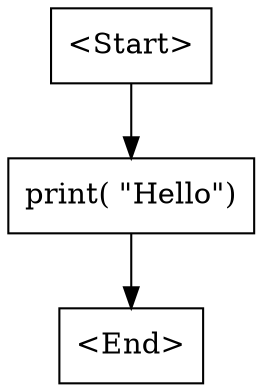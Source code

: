 digraph G {
    N0 [label = "<Start>", shape = box]
    N1 [label = "print( \"Hello\")", shape = box]
    N2 [label = "<End>", shape = box]
    N0 -> N1 [label = ""]
    N1 -> N2 [label = ""]
}
